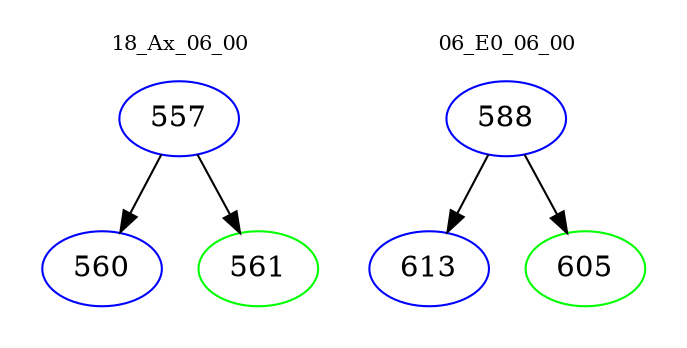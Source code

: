 digraph{
subgraph cluster_0 {
color = white
label = "18_Ax_06_00";
fontsize=10;
T0_557 [label="557", color="blue"]
T0_557 -> T0_560 [color="black"]
T0_560 [label="560", color="blue"]
T0_557 -> T0_561 [color="black"]
T0_561 [label="561", color="green"]
}
subgraph cluster_1 {
color = white
label = "06_E0_06_00";
fontsize=10;
T1_588 [label="588", color="blue"]
T1_588 -> T1_613 [color="black"]
T1_613 [label="613", color="blue"]
T1_588 -> T1_605 [color="black"]
T1_605 [label="605", color="green"]
}
}

